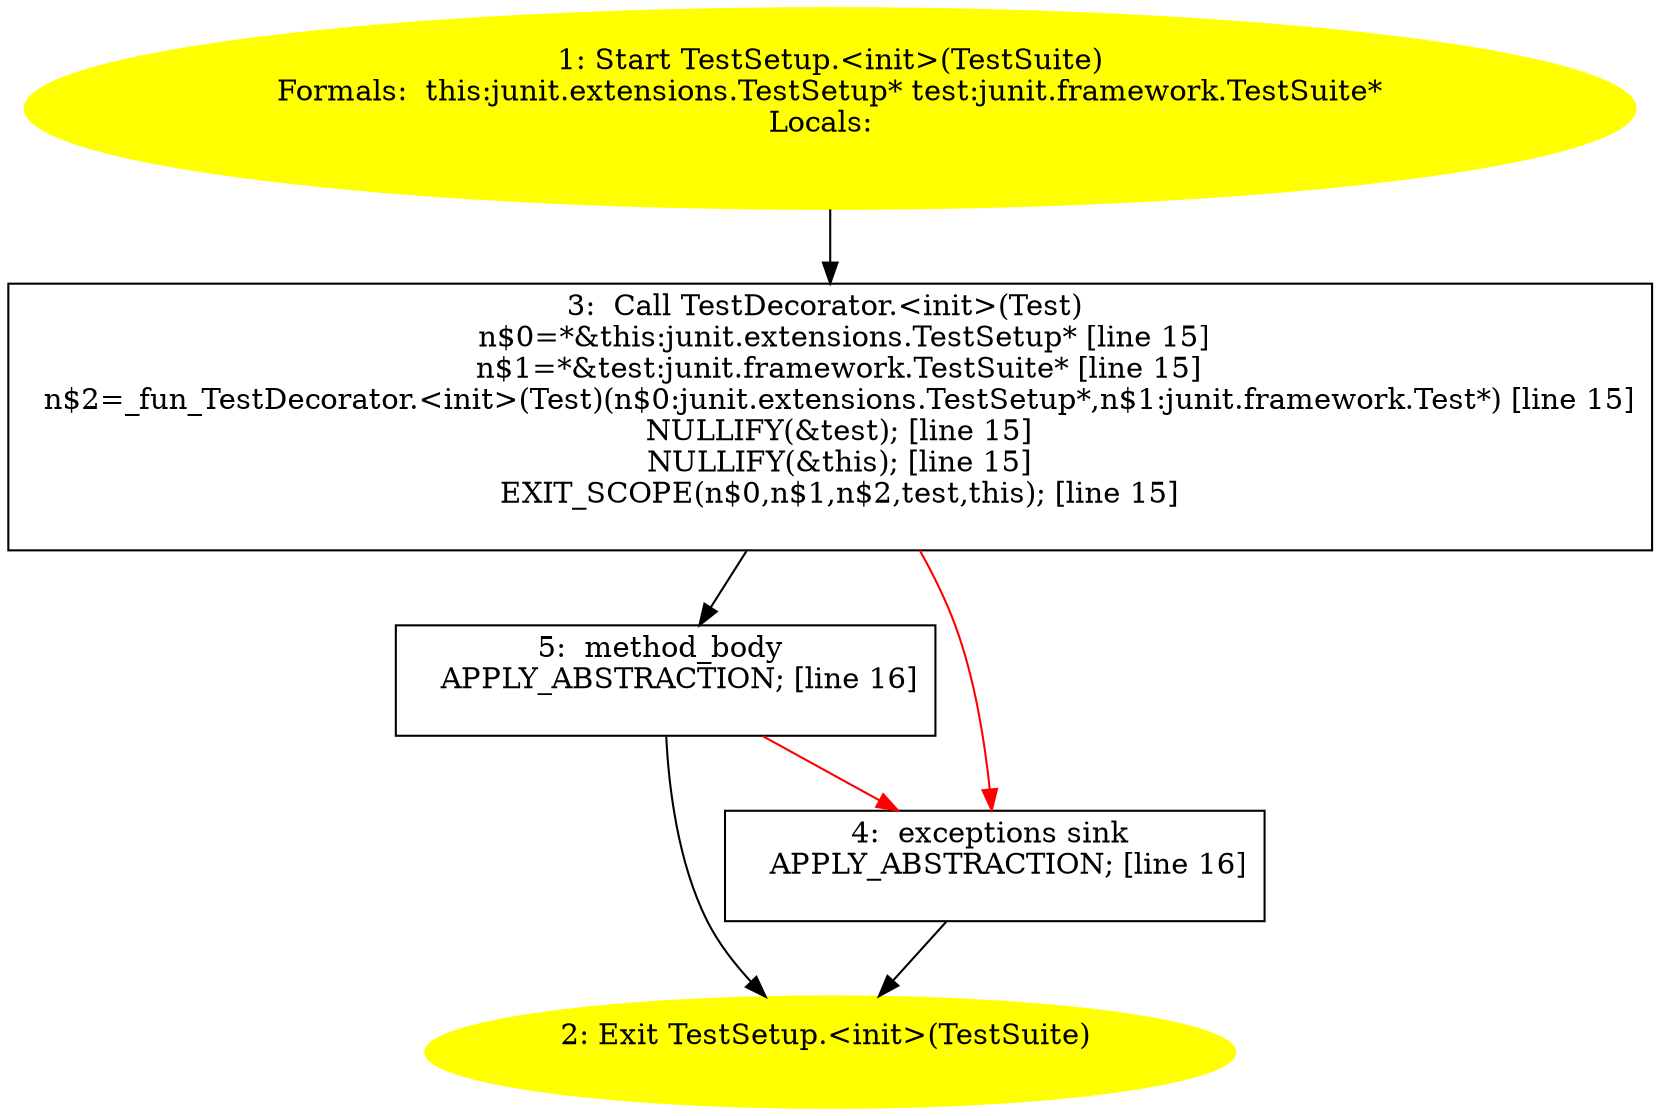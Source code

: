 /* @generated */
digraph cfg {
"junit.extensions.TestSetup.<init>(junit.framework.TestSuite).06a64e2e5c2ddb5ab733ae83d7b69e4a_1" [label="1: Start TestSetup.<init>(TestSuite)\nFormals:  this:junit.extensions.TestSetup* test:junit.framework.TestSuite*\nLocals:  \n  " color=yellow style=filled]
	

	 "junit.extensions.TestSetup.<init>(junit.framework.TestSuite).06a64e2e5c2ddb5ab733ae83d7b69e4a_1" -> "junit.extensions.TestSetup.<init>(junit.framework.TestSuite).06a64e2e5c2ddb5ab733ae83d7b69e4a_3" ;
"junit.extensions.TestSetup.<init>(junit.framework.TestSuite).06a64e2e5c2ddb5ab733ae83d7b69e4a_2" [label="2: Exit TestSetup.<init>(TestSuite) \n  " color=yellow style=filled]
	

"junit.extensions.TestSetup.<init>(junit.framework.TestSuite).06a64e2e5c2ddb5ab733ae83d7b69e4a_3" [label="3:  Call TestDecorator.<init>(Test) \n   n$0=*&this:junit.extensions.TestSetup* [line 15]\n  n$1=*&test:junit.framework.TestSuite* [line 15]\n  n$2=_fun_TestDecorator.<init>(Test)(n$0:junit.extensions.TestSetup*,n$1:junit.framework.Test*) [line 15]\n  NULLIFY(&test); [line 15]\n  NULLIFY(&this); [line 15]\n  EXIT_SCOPE(n$0,n$1,n$2,test,this); [line 15]\n " shape="box"]
	

	 "junit.extensions.TestSetup.<init>(junit.framework.TestSuite).06a64e2e5c2ddb5ab733ae83d7b69e4a_3" -> "junit.extensions.TestSetup.<init>(junit.framework.TestSuite).06a64e2e5c2ddb5ab733ae83d7b69e4a_5" ;
	 "junit.extensions.TestSetup.<init>(junit.framework.TestSuite).06a64e2e5c2ddb5ab733ae83d7b69e4a_3" -> "junit.extensions.TestSetup.<init>(junit.framework.TestSuite).06a64e2e5c2ddb5ab733ae83d7b69e4a_4" [color="red" ];
"junit.extensions.TestSetup.<init>(junit.framework.TestSuite).06a64e2e5c2ddb5ab733ae83d7b69e4a_4" [label="4:  exceptions sink \n   APPLY_ABSTRACTION; [line 16]\n " shape="box"]
	

	 "junit.extensions.TestSetup.<init>(junit.framework.TestSuite).06a64e2e5c2ddb5ab733ae83d7b69e4a_4" -> "junit.extensions.TestSetup.<init>(junit.framework.TestSuite).06a64e2e5c2ddb5ab733ae83d7b69e4a_2" ;
"junit.extensions.TestSetup.<init>(junit.framework.TestSuite).06a64e2e5c2ddb5ab733ae83d7b69e4a_5" [label="5:  method_body \n   APPLY_ABSTRACTION; [line 16]\n " shape="box"]
	

	 "junit.extensions.TestSetup.<init>(junit.framework.TestSuite).06a64e2e5c2ddb5ab733ae83d7b69e4a_5" -> "junit.extensions.TestSetup.<init>(junit.framework.TestSuite).06a64e2e5c2ddb5ab733ae83d7b69e4a_2" ;
	 "junit.extensions.TestSetup.<init>(junit.framework.TestSuite).06a64e2e5c2ddb5ab733ae83d7b69e4a_5" -> "junit.extensions.TestSetup.<init>(junit.framework.TestSuite).06a64e2e5c2ddb5ab733ae83d7b69e4a_4" [color="red" ];
}
